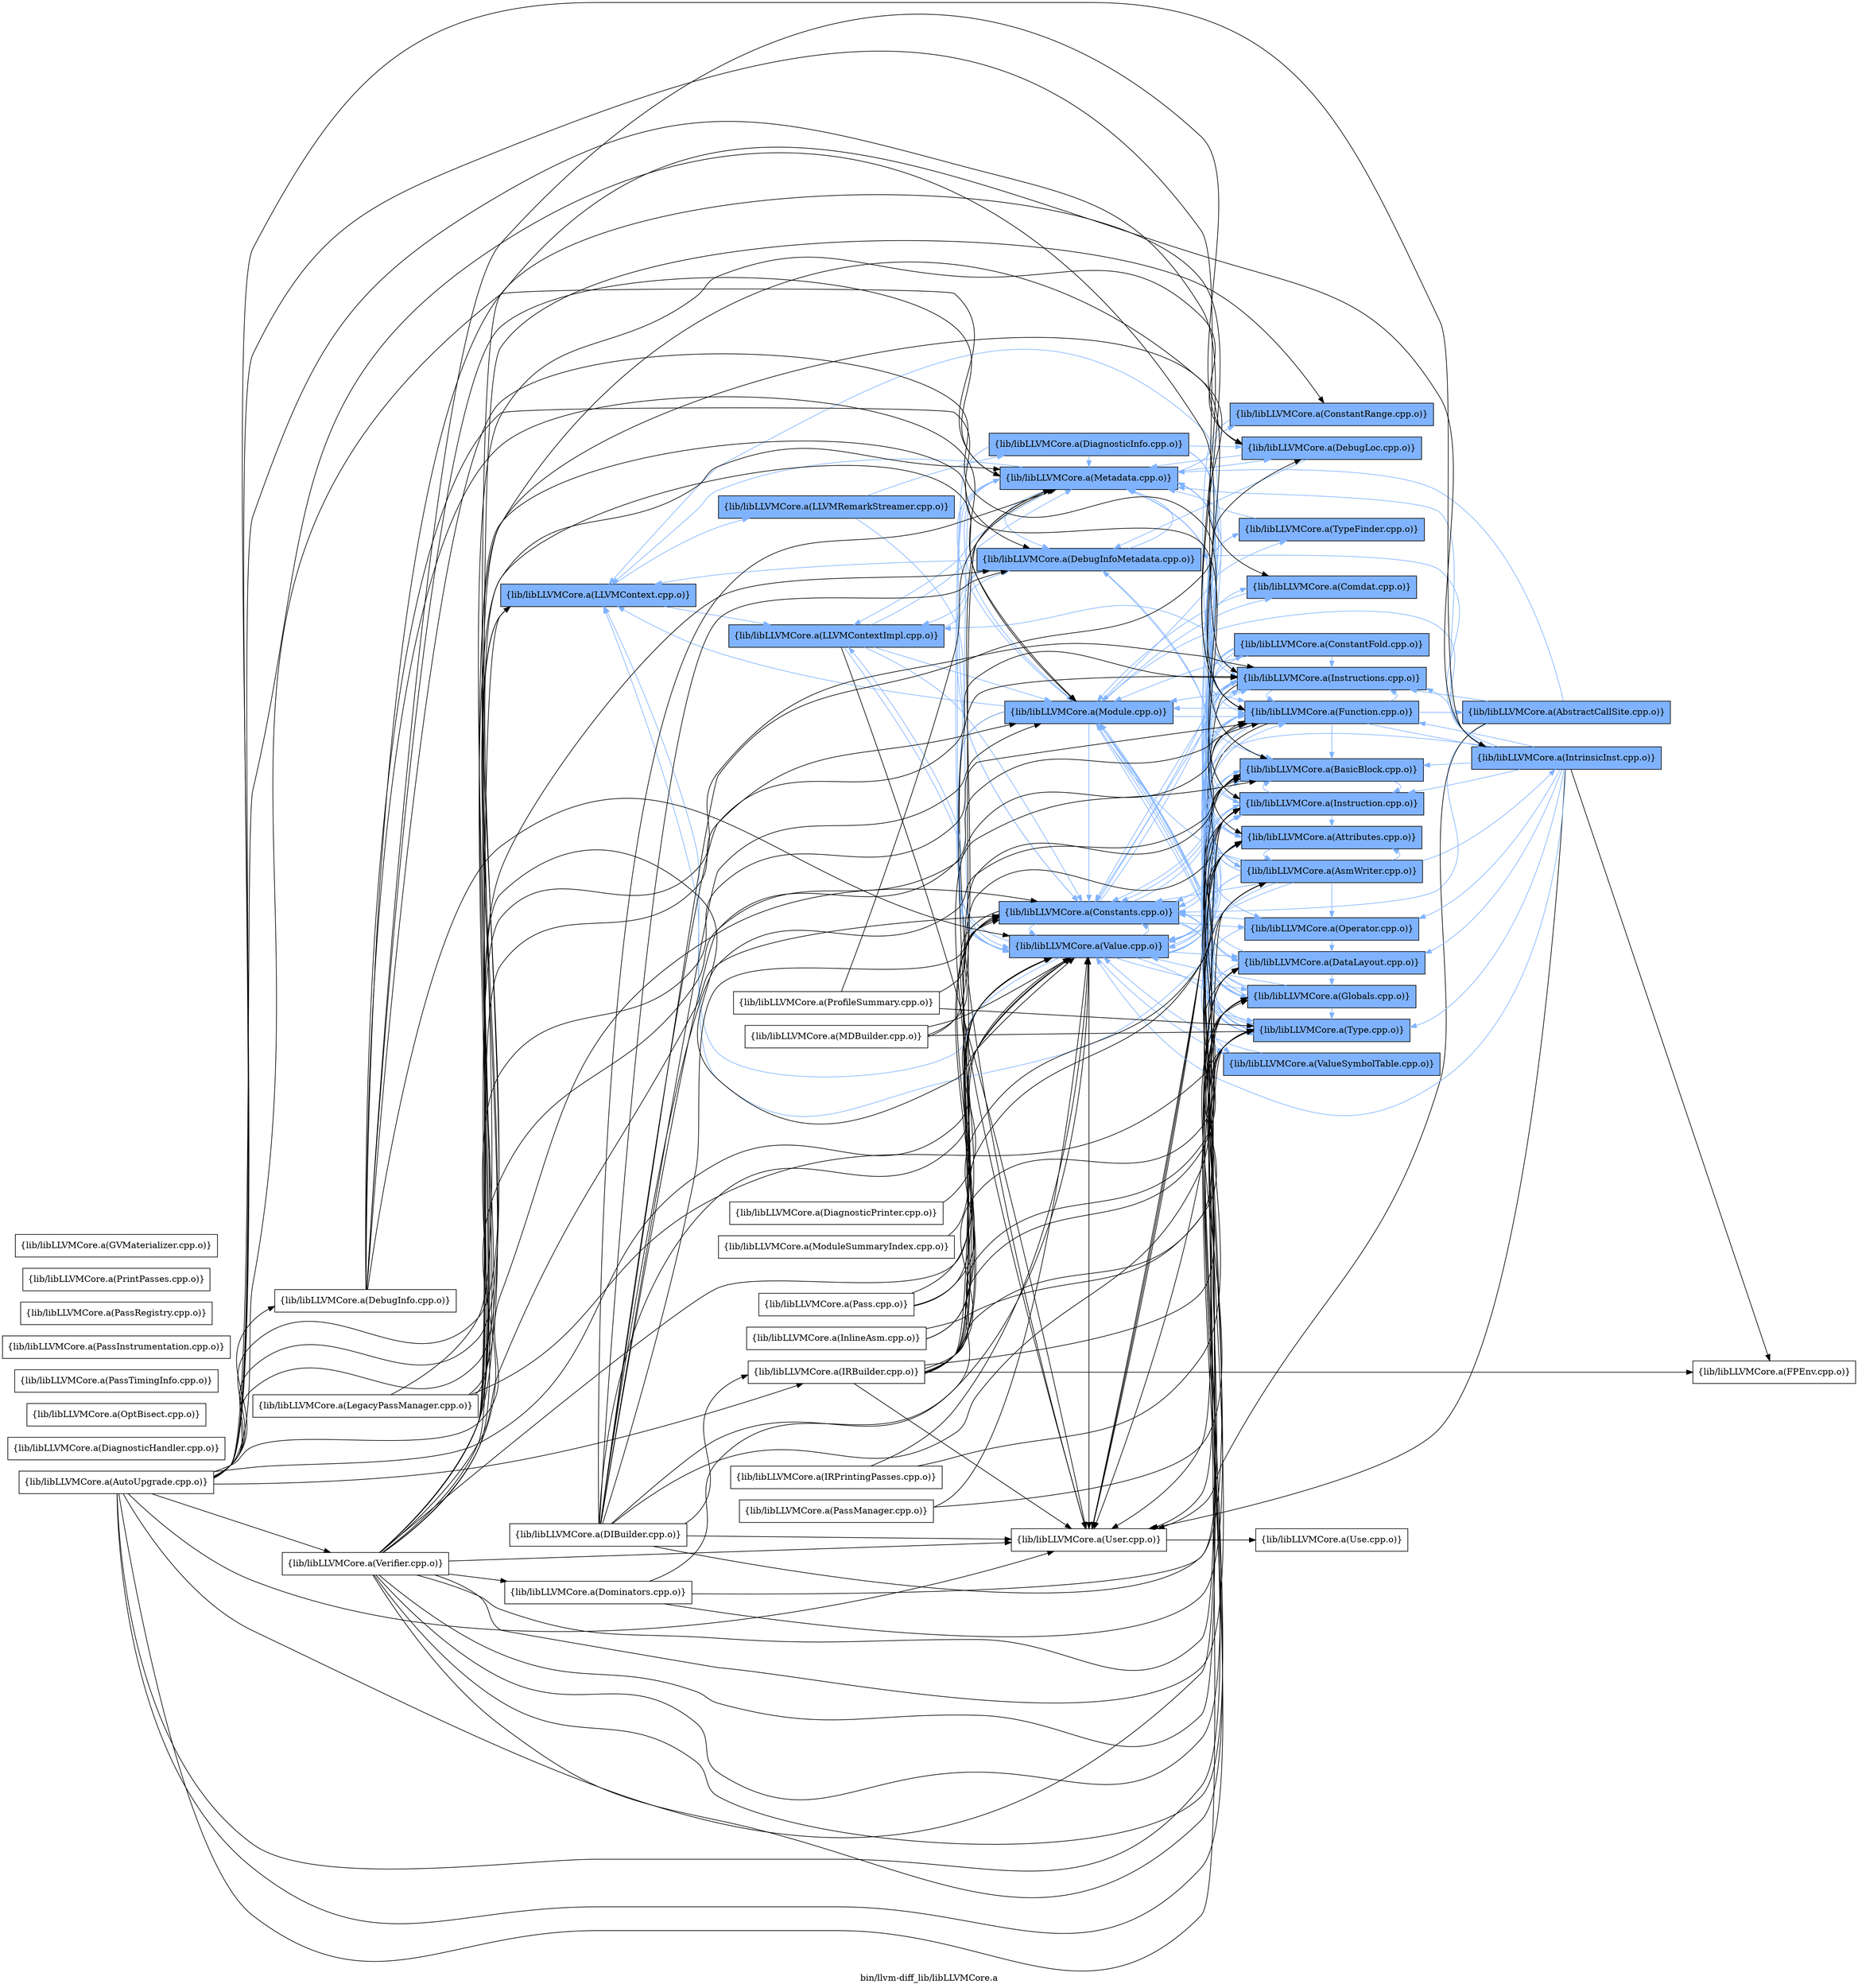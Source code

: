 digraph "bin/llvm-diff_lib/libLLVMCore.a" {
	label="bin/llvm-diff_lib/libLLVMCore.a";
	rankdir=LR;
	{ rank=same; Node0x565517fc8868;  }
	{ rank=same; Node0x565517fc7328; Node0x565517fca848;  }
	{ rank=same; Node0x565517fca528; Node0x565517fcb388; Node0x565517fcb798; Node0x565517fc9768; Node0x565517fc7698; Node0x565517fc6ec8; Node0x565517fc8e08;  }
	{ rank=same; Node0x565517fcac58; Node0x565517fcbb08; Node0x565517fcaa28; Node0x565517fcbbf8; Node0x565517fc7148; Node0x565517fca6b8; Node0x565517fc8db8; Node0x565517fc9df8; Node0x565517fc9808; Node0x565517fc9678; Node0x565517fc7238; Node0x565517fc9038; Node0x565517fc7198; Node0x565517fc88b8; Node0x565517fca118; Node0x565517fc9948; Node0x565517fc9f88;  }
	{ rank=same; Node0x565517fc7968; Node0x565517fc6f18;  }
	{ rank=same; Node0x565517fc8868;  }
	{ rank=same; Node0x565517fc7328; Node0x565517fca848;  }
	{ rank=same; Node0x565517fca528; Node0x565517fcb388; Node0x565517fcb798; Node0x565517fc9768; Node0x565517fc7698; Node0x565517fc6ec8; Node0x565517fc8e08;  }
	{ rank=same; Node0x565517fcac58; Node0x565517fcbb08; Node0x565517fcaa28; Node0x565517fcbbf8; Node0x565517fc7148; Node0x565517fca6b8; Node0x565517fc8db8; Node0x565517fc9df8; Node0x565517fc9808; Node0x565517fc9678; Node0x565517fc7238; Node0x565517fc9038; Node0x565517fc7198; Node0x565517fc88b8; Node0x565517fca118; Node0x565517fc9948; Node0x565517fc9f88;  }
	{ rank=same; Node0x565517fc7968; Node0x565517fc6f18;  }

	Node0x565517fc8868 [shape=record,shape=box,group=1,style=filled,fillcolor="0.600000 0.5 1",label="{lib/libLLVMCore.a(LLVMContext.cpp.o)}"];
	Node0x565517fc8868 -> Node0x565517fc7328[color="0.600000 0.5 1"];
	Node0x565517fc8868 -> Node0x565517fca848[color="0.600000 0.5 1"];
	Node0x565517fc9768 [shape=record,shape=box,group=1,style=filled,fillcolor="0.600000 0.5 1",label="{lib/libLLVMCore.a(Module.cpp.o)}"];
	Node0x565517fc9768 -> Node0x565517fc9678[color="0.600000 0.5 1"];
	Node0x565517fc9768 -> Node0x565517fca528[color="0.600000 0.5 1"];
	Node0x565517fc9768 -> Node0x565517fcbb08[color="0.600000 0.5 1"];
	Node0x565517fc9768 -> Node0x565517fc7238[color="0.600000 0.5 1"];
	Node0x565517fc9768 -> Node0x565517fcaa28[color="0.600000 0.5 1"];
	Node0x565517fc9768 -> Node0x565517fc8868[color="0.600000 0.5 1"];
	Node0x565517fc9768 -> Node0x565517fcb798[color="0.600000 0.5 1"];
	Node0x565517fc9768 -> Node0x565517fc8db8[color="0.600000 0.5 1"];
	Node0x565517fc9768 -> Node0x565517fc9038[color="0.600000 0.5 1"];
	Node0x565517fc9768 -> Node0x565517fc7698;
	Node0x565517fc9768 -> Node0x565517fc6ec8[color="0.600000 0.5 1"];
	Node0x565517fc9768 -> Node0x565517fc7198[color="0.600000 0.5 1"];
	Node0x565517fc9f88 [shape=record,shape=box,group=1,style=filled,fillcolor="0.600000 0.5 1",label="{lib/libLLVMCore.a(AsmWriter.cpp.o)}"];
	Node0x565517fc9f88 -> Node0x565517fca118[color="0.600000 0.5 1"];
	Node0x565517fc9f88 -> Node0x565517fc9948[color="0.600000 0.5 1"];
	Node0x565517fc9f88 -> Node0x565517fc9678[color="0.600000 0.5 1"];
	Node0x565517fc9f88 -> Node0x565517fca528[color="0.600000 0.5 1"];
	Node0x565517fc9f88 -> Node0x565517fcb388[color="0.600000 0.5 1"];
	Node0x565517fc9f88 -> Node0x565517fcbb08[color="0.600000 0.5 1"];
	Node0x565517fc9f88 -> Node0x565517fcaa28[color="0.600000 0.5 1"];
	Node0x565517fc9f88 -> Node0x565517fcbbf8[color="0.600000 0.5 1"];
	Node0x565517fc9f88 -> Node0x565517fc7148[color="0.600000 0.5 1"];
	Node0x565517fc9f88 -> Node0x565517fc6f18[color="0.600000 0.5 1"];
	Node0x565517fc9f88 -> Node0x565517fc8868[color="0.600000 0.5 1"];
	Node0x565517fc9f88 -> Node0x565517fcb798[color="0.600000 0.5 1"];
	Node0x565517fc9f88 -> Node0x565517fc9768[color="0.600000 0.5 1"];
	Node0x565517fc9f88 -> Node0x565517fca6b8[color="0.600000 0.5 1"];
	Node0x565517fc9f88 -> Node0x565517fc8db8[color="0.600000 0.5 1"];
	Node0x565517fc9f88 -> Node0x565517fc9038[color="0.600000 0.5 1"];
	Node0x565517fc9f88 -> Node0x565517fc7698;
	Node0x565517fc9f88 -> Node0x565517fc6ec8[color="0.600000 0.5 1"];
	Node0x565517fcbb08 [shape=record,shape=box,group=1,style=filled,fillcolor="0.600000 0.5 1",label="{lib/libLLVMCore.a(Function.cpp.o)}"];
	Node0x565517fcbb08 -> Node0x565517fca118[color="0.600000 0.5 1"];
	Node0x565517fcbb08 -> Node0x565517fc9948[color="0.600000 0.5 1"];
	Node0x565517fcbb08 -> Node0x565517fca528[color="0.600000 0.5 1"];
	Node0x565517fcbb08 -> Node0x565517fc7238[color="0.600000 0.5 1"];
	Node0x565517fcbb08 -> Node0x565517fc7968[color="0.600000 0.5 1"];
	Node0x565517fcbb08 -> Node0x565517fc7148[color="0.600000 0.5 1"];
	Node0x565517fcbb08 -> Node0x565517fc6f18[color="0.600000 0.5 1"];
	Node0x565517fcbb08 -> Node0x565517fc8868[color="0.600000 0.5 1"];
	Node0x565517fcbb08 -> Node0x565517fcb798[color="0.600000 0.5 1"];
	Node0x565517fcbb08 -> Node0x565517fc9768[color="0.600000 0.5 1"];
	Node0x565517fcbb08 -> Node0x565517fc8db8[color="0.600000 0.5 1"];
	Node0x565517fcbb08 -> Node0x565517fc7698;
	Node0x565517fcbb08 -> Node0x565517fc6ec8[color="0.600000 0.5 1"];
	Node0x565517fcbb08 -> Node0x565517fc7198[color="0.600000 0.5 1"];
	Node0x565517fc6ec8 [shape=record,shape=box,group=1,style=filled,fillcolor="0.600000 0.5 1",label="{lib/libLLVMCore.a(Value.cpp.o)}"];
	Node0x565517fc6ec8 -> Node0x565517fca118[color="0.600000 0.5 1"];
	Node0x565517fc6ec8 -> Node0x565517fc9948[color="0.600000 0.5 1"];
	Node0x565517fc6ec8 -> Node0x565517fca528[color="0.600000 0.5 1"];
	Node0x565517fc6ec8 -> Node0x565517fcbb08[color="0.600000 0.5 1"];
	Node0x565517fc6ec8 -> Node0x565517fc7238[color="0.600000 0.5 1"];
	Node0x565517fc6ec8 -> Node0x565517fcaa28[color="0.600000 0.5 1"];
	Node0x565517fc6ec8 -> Node0x565517fcbbf8[color="0.600000 0.5 1"];
	Node0x565517fc6ec8 -> Node0x565517fc7148[color="0.600000 0.5 1"];
	Node0x565517fc6ec8 -> Node0x565517fc8868[color="0.600000 0.5 1"];
	Node0x565517fc6ec8 -> Node0x565517fc7328[color="0.600000 0.5 1"];
	Node0x565517fc6ec8 -> Node0x565517fcb798[color="0.600000 0.5 1"];
	Node0x565517fc6ec8 -> Node0x565517fc8db8[color="0.600000 0.5 1"];
	Node0x565517fc6ec8 -> Node0x565517fc7698;
	Node0x565517fc6ec8 -> Node0x565517fc7198[color="0.600000 0.5 1"];
	Node0x565517fc9948 [shape=record,shape=box,group=1,style=filled,fillcolor="0.600000 0.5 1",label="{lib/libLLVMCore.a(BasicBlock.cpp.o)}"];
	Node0x565517fc9948 -> Node0x565517fca528[color="0.600000 0.5 1"];
	Node0x565517fc9948 -> Node0x565517fcbbf8[color="0.600000 0.5 1"];
	Node0x565517fc9948 -> Node0x565517fcb798[color="0.600000 0.5 1"];
	Node0x565517fc9948 -> Node0x565517fc8db8[color="0.600000 0.5 1"];
	Node0x565517fc9948 -> Node0x565517fc7698;
	Node0x565517fc9948 -> Node0x565517fc6ec8[color="0.600000 0.5 1"];
	Node0x565517fc9948 -> Node0x565517fc7198[color="0.600000 0.5 1"];
	Node0x565517fca528 [shape=record,shape=box,group=1,style=filled,fillcolor="0.600000 0.5 1",label="{lib/libLLVMCore.a(Constants.cpp.o)}"];
	Node0x565517fca528 -> Node0x565517fcac58[color="0.600000 0.5 1"];
	Node0x565517fca528 -> Node0x565517fcbb08[color="0.600000 0.5 1"];
	Node0x565517fca528 -> Node0x565517fcaa28[color="0.600000 0.5 1"];
	Node0x565517fca528 -> Node0x565517fcbbf8[color="0.600000 0.5 1"];
	Node0x565517fca528 -> Node0x565517fc7148[color="0.600000 0.5 1"];
	Node0x565517fca528 -> Node0x565517fca6b8[color="0.600000 0.5 1"];
	Node0x565517fca528 -> Node0x565517fc8db8[color="0.600000 0.5 1"];
	Node0x565517fca528 -> Node0x565517fc7698;
	Node0x565517fca528 -> Node0x565517fc6ec8[color="0.600000 0.5 1"];
	Node0x565517fcaa28 [shape=record,shape=box,group=1,style=filled,fillcolor="0.600000 0.5 1",label="{lib/libLLVMCore.a(Globals.cpp.o)}"];
	Node0x565517fcaa28 -> Node0x565517fca528[color="0.600000 0.5 1"];
	Node0x565517fcaa28 -> Node0x565517fcbb08[color="0.600000 0.5 1"];
	Node0x565517fcaa28 -> Node0x565517fcb798[color="0.600000 0.5 1"];
	Node0x565517fcaa28 -> Node0x565517fc9768[color="0.600000 0.5 1"];
	Node0x565517fcaa28 -> Node0x565517fc8db8[color="0.600000 0.5 1"];
	Node0x565517fcaa28 -> Node0x565517fc7698;
	Node0x565517fcaa28 -> Node0x565517fc6ec8[color="0.600000 0.5 1"];
	Node0x565517fcbbf8 [shape=record,shape=box,group=1,style=filled,fillcolor="0.600000 0.5 1",label="{lib/libLLVMCore.a(Instruction.cpp.o)}"];
	Node0x565517fcbbf8 -> Node0x565517fca118[color="0.600000 0.5 1"];
	Node0x565517fcbbf8 -> Node0x565517fc9948[color="0.600000 0.5 1"];
	Node0x565517fcbbf8 -> Node0x565517fca528[color="0.600000 0.5 1"];
	Node0x565517fcbbf8 -> Node0x565517fc7148[color="0.600000 0.5 1"];
	Node0x565517fcbbf8 -> Node0x565517fcb798[color="0.600000 0.5 1"];
	Node0x565517fcbbf8 -> Node0x565517fc7698;
	Node0x565517fcbbf8 -> Node0x565517fc6ec8[color="0.600000 0.5 1"];
	Node0x565517fc7148 [shape=record,shape=box,group=1,style=filled,fillcolor="0.600000 0.5 1",label="{lib/libLLVMCore.a(Instructions.cpp.o)}"];
	Node0x565517fc7148 -> Node0x565517fca118[color="0.600000 0.5 1"];
	Node0x565517fc7148 -> Node0x565517fc9948[color="0.600000 0.5 1"];
	Node0x565517fc7148 -> Node0x565517fca528[color="0.600000 0.5 1"];
	Node0x565517fc7148 -> Node0x565517fcbb08[color="0.600000 0.5 1"];
	Node0x565517fc7148 -> Node0x565517fc7238[color="0.600000 0.5 1"];
	Node0x565517fc7148 -> Node0x565517fcbbf8[color="0.600000 0.5 1"];
	Node0x565517fc7148 -> Node0x565517fc7328[color="0.600000 0.5 1"];
	Node0x565517fc7148 -> Node0x565517fcb798[color="0.600000 0.5 1"];
	Node0x565517fc7148 -> Node0x565517fc9768[color="0.600000 0.5 1"];
	Node0x565517fc7148 -> Node0x565517fc8db8[color="0.600000 0.5 1"];
	Node0x565517fc7148 -> Node0x565517fc7698;
	Node0x565517fc7148 -> Node0x565517fc6ec8[color="0.600000 0.5 1"];
	Node0x565517fc7698 [shape=record,shape=box,group=0,label="{lib/libLLVMCore.a(User.cpp.o)}"];
	Node0x565517fc7698 -> Node0x565517fc88b8;
	Node0x565517fca118 [shape=record,shape=box,group=1,style=filled,fillcolor="0.600000 0.5 1",label="{lib/libLLVMCore.a(Attributes.cpp.o)}"];
	Node0x565517fca118 -> Node0x565517fc9f88[color="0.600000 0.5 1"];
	Node0x565517fca118 -> Node0x565517fcbb08[color="0.600000 0.5 1"];
	Node0x565517fc9678 [shape=record,shape=box,group=1,style=filled,fillcolor="0.600000 0.5 1",label="{lib/libLLVMCore.a(Comdat.cpp.o)}"];
	Node0x565517fc9678 -> Node0x565517fc9768[color="0.600000 0.5 1"];
	Node0x565517fcb388 [shape=record,shape=box,group=1,style=filled,fillcolor="0.600000 0.5 1",label="{lib/libLLVMCore.a(DebugInfoMetadata.cpp.o)}"];
	Node0x565517fcb388 -> Node0x565517fca528[color="0.600000 0.5 1"];
	Node0x565517fcb388 -> Node0x565517fc8868[color="0.600000 0.5 1"];
	Node0x565517fcb388 -> Node0x565517fc7328[color="0.600000 0.5 1"];
	Node0x565517fcb388 -> Node0x565517fcb798[color="0.600000 0.5 1"];
	Node0x565517fcb388 -> Node0x565517fc8db8[color="0.600000 0.5 1"];
	Node0x565517fc6f18 [shape=record,shape=box,group=1,style=filled,fillcolor="0.600000 0.5 1",label="{lib/libLLVMCore.a(IntrinsicInst.cpp.o)}"];
	Node0x565517fc6f18 -> Node0x565517fc9948[color="0.600000 0.5 1"];
	Node0x565517fc6f18 -> Node0x565517fca528[color="0.600000 0.5 1"];
	Node0x565517fc6f18 -> Node0x565517fcb388[color="0.600000 0.5 1"];
	Node0x565517fc6f18 -> Node0x565517fcbb08[color="0.600000 0.5 1"];
	Node0x565517fc6f18 -> Node0x565517fc7238[color="0.600000 0.5 1"];
	Node0x565517fc6f18 -> Node0x565517fcbbf8[color="0.600000 0.5 1"];
	Node0x565517fc6f18 -> Node0x565517fc7148[color="0.600000 0.5 1"];
	Node0x565517fc6f18 -> Node0x565517fc76e8;
	Node0x565517fc6f18 -> Node0x565517fcb798[color="0.600000 0.5 1"];
	Node0x565517fc6f18 -> Node0x565517fc9768[color="0.600000 0.5 1"];
	Node0x565517fc6f18 -> Node0x565517fca6b8[color="0.600000 0.5 1"];
	Node0x565517fc6f18 -> Node0x565517fc8db8[color="0.600000 0.5 1"];
	Node0x565517fc6f18 -> Node0x565517fc7698;
	Node0x565517fc6f18 -> Node0x565517fc6ec8[color="0.600000 0.5 1"];
	Node0x565517fcb798 [shape=record,shape=box,group=1,style=filled,fillcolor="0.600000 0.5 1",label="{lib/libLLVMCore.a(Metadata.cpp.o)}"];
	Node0x565517fcb798 -> Node0x565517fc9df8[color="0.600000 0.5 1"];
	Node0x565517fcb798 -> Node0x565517fca528[color="0.600000 0.5 1"];
	Node0x565517fcb798 -> Node0x565517fcb388[color="0.600000 0.5 1"];
	Node0x565517fcb798 -> Node0x565517fc8868[color="0.600000 0.5 1"];
	Node0x565517fcb798 -> Node0x565517fc9808[color="0.600000 0.5 1"];
	Node0x565517fcb798 -> Node0x565517fc7328[color="0.600000 0.5 1"];
	Node0x565517fcb798 -> Node0x565517fc9768[color="0.600000 0.5 1"];
	Node0x565517fcb798 -> Node0x565517fc8db8[color="0.600000 0.5 1"];
	Node0x565517fcb798 -> Node0x565517fc6ec8[color="0.600000 0.5 1"];
	Node0x565517fca6b8 [shape=record,shape=box,group=1,style=filled,fillcolor="0.600000 0.5 1",label="{lib/libLLVMCore.a(Operator.cpp.o)}"];
	Node0x565517fca6b8 -> Node0x565517fca528[color="0.600000 0.5 1"];
	Node0x565517fca6b8 -> Node0x565517fc7238[color="0.600000 0.5 1"];
	Node0x565517fca6b8 -> Node0x565517fc8db8[color="0.600000 0.5 1"];
	Node0x565517fc8db8 [shape=record,shape=box,group=1,style=filled,fillcolor="0.600000 0.5 1",label="{lib/libLLVMCore.a(Type.cpp.o)}"];
	Node0x565517fc8db8 -> Node0x565517fca528[color="0.600000 0.5 1"];
	Node0x565517fc9038 [shape=record,shape=box,group=1,style=filled,fillcolor="0.600000 0.5 1",label="{lib/libLLVMCore.a(TypeFinder.cpp.o)}"];
	Node0x565517fc9038 -> Node0x565517fcbb08[color="0.600000 0.5 1"];
	Node0x565517fc9038 -> Node0x565517fcaa28[color="0.600000 0.5 1"];
	Node0x565517fc9038 -> Node0x565517fcb798[color="0.600000 0.5 1"];
	Node0x565517fc7198 [shape=record,shape=box,group=1,style=filled,fillcolor="0.600000 0.5 1",label="{lib/libLLVMCore.a(ValueSymbolTable.cpp.o)}"];
	Node0x565517fc7198 -> Node0x565517fc6ec8[color="0.600000 0.5 1"];
	Node0x565517fc9df8 [shape=record,shape=box,group=1,style=filled,fillcolor="0.600000 0.5 1",label="{lib/libLLVMCore.a(ConstantRange.cpp.o)}"];
	Node0x565517fc9df8 -> Node0x565517fc7148[color="0.600000 0.5 1"];
	Node0x565517fcac58 [shape=record,shape=box,group=1,style=filled,fillcolor="0.600000 0.5 1",label="{lib/libLLVMCore.a(ConstantFold.cpp.o)}"];
	Node0x565517fcac58 -> Node0x565517fca528[color="0.600000 0.5 1"];
	Node0x565517fcac58 -> Node0x565517fcbb08[color="0.600000 0.5 1"];
	Node0x565517fcac58 -> Node0x565517fcaa28[color="0.600000 0.5 1"];
	Node0x565517fcac58 -> Node0x565517fc7148[color="0.600000 0.5 1"];
	Node0x565517fcac58 -> Node0x565517fc9768[color="0.600000 0.5 1"];
	Node0x565517fcac58 -> Node0x565517fca6b8[color="0.600000 0.5 1"];
	Node0x565517fcac58 -> Node0x565517fc8db8[color="0.600000 0.5 1"];
	Node0x565517fcac58 -> Node0x565517fc6ec8[color="0.600000 0.5 1"];
	Node0x565517fc7328 [shape=record,shape=box,group=1,style=filled,fillcolor="0.600000 0.5 1",label="{lib/libLLVMCore.a(LLVMContextImpl.cpp.o)}"];
	Node0x565517fc7328 -> Node0x565517fca528[color="0.600000 0.5 1"];
	Node0x565517fc7328 -> Node0x565517fcb388[color="0.600000 0.5 1"];
	Node0x565517fc7328 -> Node0x565517fcb798[color="0.600000 0.5 1"];
	Node0x565517fc7328 -> Node0x565517fc9768[color="0.600000 0.5 1"];
	Node0x565517fc7328 -> Node0x565517fc7698;
	Node0x565517fc7328 -> Node0x565517fc6ec8[color="0.600000 0.5 1"];
	Node0x565517fc7238 [shape=record,shape=box,group=1,style=filled,fillcolor="0.600000 0.5 1",label="{lib/libLLVMCore.a(DataLayout.cpp.o)}"];
	Node0x565517fc7238 -> Node0x565517fcaa28[color="0.600000 0.5 1"];
	Node0x565517fc7238 -> Node0x565517fc9768[color="0.600000 0.5 1"];
	Node0x565517fc7238 -> Node0x565517fc8db8[color="0.600000 0.5 1"];
	Node0x565517fc7968 [shape=record,shape=box,group=1,style=filled,fillcolor="0.600000 0.5 1",label="{lib/libLLVMCore.a(AbstractCallSite.cpp.o)}"];
	Node0x565517fc7968 -> Node0x565517fca528[color="0.600000 0.5 1"];
	Node0x565517fc7968 -> Node0x565517fc7148[color="0.600000 0.5 1"];
	Node0x565517fc7968 -> Node0x565517fcb798[color="0.600000 0.5 1"];
	Node0x565517fc7968 -> Node0x565517fc7698;
	Node0x565517fc76e8 [shape=record,shape=box,group=0,label="{lib/libLLVMCore.a(FPEnv.cpp.o)}"];
	Node0x565517fca848 [shape=record,shape=box,group=1,style=filled,fillcolor="0.600000 0.5 1",label="{lib/libLLVMCore.a(LLVMRemarkStreamer.cpp.o)}"];
	Node0x565517fca848 -> Node0x565517fc8e08[color="0.600000 0.5 1"];
	Node0x565517fca848 -> Node0x565517fc6ec8[color="0.600000 0.5 1"];
	Node0x565517fc9088 [shape=record,shape=box,group=0,label="{lib/libLLVMCore.a(DiagnosticPrinter.cpp.o)}"];
	Node0x565517fc9088 -> Node0x565517fc6ec8;
	Node0x565517fc8e08 [shape=record,shape=box,group=1,style=filled,fillcolor="0.600000 0.5 1",label="{lib/libLLVMCore.a(DiagnosticInfo.cpp.o)}"];
	Node0x565517fc8e08 -> Node0x565517fc9f88[color="0.600000 0.5 1"];
	Node0x565517fc8e08 -> Node0x565517fcbb08[color="0.600000 0.5 1"];
	Node0x565517fc8e08 -> Node0x565517fcbbf8[color="0.600000 0.5 1"];
	Node0x565517fc8e08 -> Node0x565517fc9808[color="0.600000 0.5 1"];
	Node0x565517fc8e08 -> Node0x565517fcb798[color="0.600000 0.5 1"];
	Node0x565517fc8e08 -> Node0x565517fc6ec8[color="0.600000 0.5 1"];
	Node0x565517fc9808 [shape=record,shape=box,group=1,style=filled,fillcolor="0.600000 0.5 1",label="{lib/libLLVMCore.a(DebugLoc.cpp.o)}"];
	Node0x565517fc9808 -> Node0x565517fcb388[color="0.600000 0.5 1"];
	Node0x565517fc9808 -> Node0x565517fcb798[color="0.600000 0.5 1"];
	Node0x565517fca4d8 [shape=record,shape=box,group=0,label="{lib/libLLVMCore.a(DebugInfo.cpp.o)}"];
	Node0x565517fca4d8 -> Node0x565517fcb388;
	Node0x565517fca4d8 -> Node0x565517fcbb08;
	Node0x565517fca4d8 -> Node0x565517fcbbf8;
	Node0x565517fca4d8 -> Node0x565517fc9808;
	Node0x565517fca4d8 -> Node0x565517fcb798;
	Node0x565517fca4d8 -> Node0x565517fc9768;
	Node0x565517fca4d8 -> Node0x565517fc6ec8;
	Node0x565517fc8bd8 [shape=record,shape=box,group=0,label="{lib/libLLVMCore.a(DIBuilder.cpp.o)}"];
	Node0x565517fc8bd8 -> Node0x565517fca118;
	Node0x565517fc8bd8 -> Node0x565517fc9948;
	Node0x565517fc8bd8 -> Node0x565517fca528;
	Node0x565517fc8bd8 -> Node0x565517fcb388;
	Node0x565517fc8bd8 -> Node0x565517fcbb08;
	Node0x565517fc8bd8 -> Node0x565517fcbbf8;
	Node0x565517fc8bd8 -> Node0x565517fc7148;
	Node0x565517fc8bd8 -> Node0x565517fc9808;
	Node0x565517fc8bd8 -> Node0x565517fc9358;
	Node0x565517fc8bd8 -> Node0x565517fcb798;
	Node0x565517fc8bd8 -> Node0x565517fc9768;
	Node0x565517fc8bd8 -> Node0x565517fc8db8;
	Node0x565517fc8bd8 -> Node0x565517fc7698;
	Node0x565517fc8bd8 -> Node0x565517fc6ec8;
	Node0x565517fc9358 [shape=record,shape=box,group=0,label="{lib/libLLVMCore.a(IRBuilder.cpp.o)}"];
	Node0x565517fc9358 -> Node0x565517fca118;
	Node0x565517fc9358 -> Node0x565517fc9948;
	Node0x565517fc9358 -> Node0x565517fca528;
	Node0x565517fc9358 -> Node0x565517fcbb08;
	Node0x565517fc9358 -> Node0x565517fc7238;
	Node0x565517fc9358 -> Node0x565517fcaa28;
	Node0x565517fc9358 -> Node0x565517fcbbf8;
	Node0x565517fc9358 -> Node0x565517fc7148;
	Node0x565517fc9358 -> Node0x565517fc76e8;
	Node0x565517fc9358 -> Node0x565517fcb798;
	Node0x565517fc9358 -> Node0x565517fc8db8;
	Node0x565517fc9358 -> Node0x565517fc7698;
	Node0x565517fc9358 -> Node0x565517fc6ec8;
	Node0x565517fc7af8 [shape=record,shape=box,group=0,label="{lib/libLLVMCore.a(DiagnosticHandler.cpp.o)}"];
	Node0x565517fcafc8 [shape=record,shape=box,group=0,label="{lib/libLLVMCore.a(MDBuilder.cpp.o)}"];
	Node0x565517fcafc8 -> Node0x565517fca528;
	Node0x565517fcafc8 -> Node0x565517fcb798;
	Node0x565517fcafc8 -> Node0x565517fc8db8;
	Node0x565517fcafc8 -> Node0x565517fc6ec8;
	Node0x565517fc9f38 [shape=record,shape=box,group=0,label="{lib/libLLVMCore.a(ModuleSummaryIndex.cpp.o)}"];
	Node0x565517fc9f38 -> Node0x565517fc6ec8;
	Node0x565517fca758 [shape=record,shape=box,group=0,label="{lib/libLLVMCore.a(OptBisect.cpp.o)}"];
	Node0x565517fc9588 [shape=record,shape=box,group=0,label="{lib/libLLVMCore.a(ProfileSummary.cpp.o)}"];
	Node0x565517fc9588 -> Node0x565517fca528;
	Node0x565517fc9588 -> Node0x565517fcb798;
	Node0x565517fc9588 -> Node0x565517fc8db8;
	Node0x565517fc88b8 [shape=record,shape=box,group=0,label="{lib/libLLVMCore.a(Use.cpp.o)}"];
	Node0x565517fcb1a8 [shape=record,shape=box,group=0,label="{lib/libLLVMCore.a(PassTimingInfo.cpp.o)}"];
	Node0x565517fc9218 [shape=record,shape=box,group=0,label="{lib/libLLVMCore.a(PassInstrumentation.cpp.o)}"];
	Node0x565517fc71e8 [shape=record,shape=box,group=0,label="{lib/libLLVMCore.a(Pass.cpp.o)}"];
	Node0x565517fc71e8 -> Node0x565517fca118;
	Node0x565517fc71e8 -> Node0x565517fcbb08;
	Node0x565517fc71e8 -> Node0x565517fc6ec8;
	Node0x565517fc7a08 [shape=record,shape=box,group=0,label="{lib/libLLVMCore.a(IRPrintingPasses.cpp.o)}"];
	Node0x565517fc7a08 -> Node0x565517fc9f88;
	Node0x565517fc7a08 -> Node0x565517fc6ec8;
	Node0x565517fcac08 [shape=record,shape=box,group=0,label="{lib/libLLVMCore.a(PassRegistry.cpp.o)}"];
	Node0x565517fcae88 [shape=record,shape=box,group=0,label="{lib/libLLVMCore.a(PrintPasses.cpp.o)}"];
	Node0x565517fcbb58 [shape=record,shape=box,group=0,label="{lib/libLLVMCore.a(PassManager.cpp.o)}"];
	Node0x565517fcbb58 -> Node0x565517fcaa28;
	Node0x565517fcbb58 -> Node0x565517fc6ec8;
	Node0x565517fc9628 [shape=record,shape=box,group=0,label="{lib/libLLVMCore.a(LegacyPassManager.cpp.o)}"];
	Node0x565517fc9628 -> Node0x565517fcbb08;
	Node0x565517fc9628 -> Node0x565517fcaa28;
	Node0x565517fc9628 -> Node0x565517fc8868;
	Node0x565517fc9628 -> Node0x565517fc6ec8;
	Node0x565517fc70a8 [shape=record,shape=box,group=0,label="{lib/libLLVMCore.a(AutoUpgrade.cpp.o)}"];
	Node0x565517fc70a8 -> Node0x565517fca118;
	Node0x565517fc70a8 -> Node0x565517fc9948;
	Node0x565517fc70a8 -> Node0x565517fca528;
	Node0x565517fc70a8 -> Node0x565517fcbb08;
	Node0x565517fc70a8 -> Node0x565517fc7238;
	Node0x565517fc70a8 -> Node0x565517fcaa28;
	Node0x565517fc70a8 -> Node0x565517fcbbf8;
	Node0x565517fc70a8 -> Node0x565517fc7148;
	Node0x565517fc70a8 -> Node0x565517fc6f18;
	Node0x565517fc70a8 -> Node0x565517fc8868;
	Node0x565517fc70a8 -> Node0x565517fca4d8;
	Node0x565517fc70a8 -> Node0x565517fc9358;
	Node0x565517fc70a8 -> Node0x565517fcb798;
	Node0x565517fc70a8 -> Node0x565517fc9768;
	Node0x565517fc70a8 -> Node0x565517fc8db8;
	Node0x565517fc70a8 -> Node0x565517fc7698;
	Node0x565517fc70a8 -> Node0x565517fc6ec8;
	Node0x565517fc70a8 -> Node0x565517fc7378;
	Node0x565517fc8188 [shape=record,shape=box,group=0,label="{lib/libLLVMCore.a(InlineAsm.cpp.o)}"];
	Node0x565517fc8188 -> Node0x565517fca528;
	Node0x565517fc8188 -> Node0x565517fc8db8;
	Node0x565517fc8188 -> Node0x565517fc6ec8;
	Node0x565517fc7378 [shape=record,shape=box,group=0,label="{lib/libLLVMCore.a(Verifier.cpp.o)}"];
	Node0x565517fc7378 -> Node0x565517fc9f88;
	Node0x565517fc7378 -> Node0x565517fca118;
	Node0x565517fc7378 -> Node0x565517fc9948;
	Node0x565517fc7378 -> Node0x565517fc9678;
	Node0x565517fc7378 -> Node0x565517fc9df8;
	Node0x565517fc7378 -> Node0x565517fca528;
	Node0x565517fc7378 -> Node0x565517fcb388;
	Node0x565517fc7378 -> Node0x565517fcbb08;
	Node0x565517fc7378 -> Node0x565517fc7238;
	Node0x565517fc7378 -> Node0x565517fcaa28;
	Node0x565517fc7378 -> Node0x565517fcbbf8;
	Node0x565517fc7378 -> Node0x565517fc7148;
	Node0x565517fc7378 -> Node0x565517fc6f18;
	Node0x565517fc7378 -> Node0x565517fc8868;
	Node0x565517fc7378 -> Node0x565517fc9808;
	Node0x565517fc7378 -> Node0x565517fcb798;
	Node0x565517fc7378 -> Node0x565517fc9768;
	Node0x565517fc7378 -> Node0x565517fc8db8;
	Node0x565517fc7378 -> Node0x565517fc7698;
	Node0x565517fc7378 -> Node0x565517fc6ec8;
	Node0x565517fc7378 -> Node0x565517fc7ff8;
	Node0x565517fc7ff8 [shape=record,shape=box,group=0,label="{lib/libLLVMCore.a(Dominators.cpp.o)}"];
	Node0x565517fc7ff8 -> Node0x565517fc9948;
	Node0x565517fc7ff8 -> Node0x565517fcbbf8;
	Node0x565517fc7ff8 -> Node0x565517fc6ec8;
	Node0x565517fc90d8 [shape=record,shape=box,group=0,label="{lib/libLLVMCore.a(GVMaterializer.cpp.o)}"];
}
